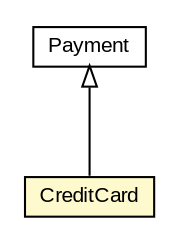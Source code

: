 #!/usr/local/bin/dot
#
# Class diagram 
# Generated by UMLGraph version R5_6 (http://www.umlgraph.org/)
#

digraph G {
	edge [fontname="arial",fontsize=10,labelfontname="arial",labelfontsize=10];
	node [fontname="arial",fontsize=10,shape=plaintext];
	nodesep=0.25;
	ranksep=0.5;
	// dto.Payment
	c12989 [label=<<table title="dto.Payment" border="0" cellborder="1" cellspacing="0" cellpadding="2" port="p" href="./Payment.html">
		<tr><td><table border="0" cellspacing="0" cellpadding="1">
<tr><td align="center" balign="center"> Payment </td></tr>
		</table></td></tr>
		</table>>, URL="./Payment.html", fontname="arial", fontcolor="black", fontsize=10.0];
	// dto.CreditCard
	c12997 [label=<<table title="dto.CreditCard" border="0" cellborder="1" cellspacing="0" cellpadding="2" port="p" bgcolor="lemonChiffon" href="./CreditCard.html">
		<tr><td><table border="0" cellspacing="0" cellpadding="1">
<tr><td align="center" balign="center"> CreditCard </td></tr>
		</table></td></tr>
		</table>>, URL="./CreditCard.html", fontname="arial", fontcolor="black", fontsize=10.0];
	//dto.CreditCard extends dto.Payment
	c12989:p -> c12997:p [dir=back,arrowtail=empty];
}

